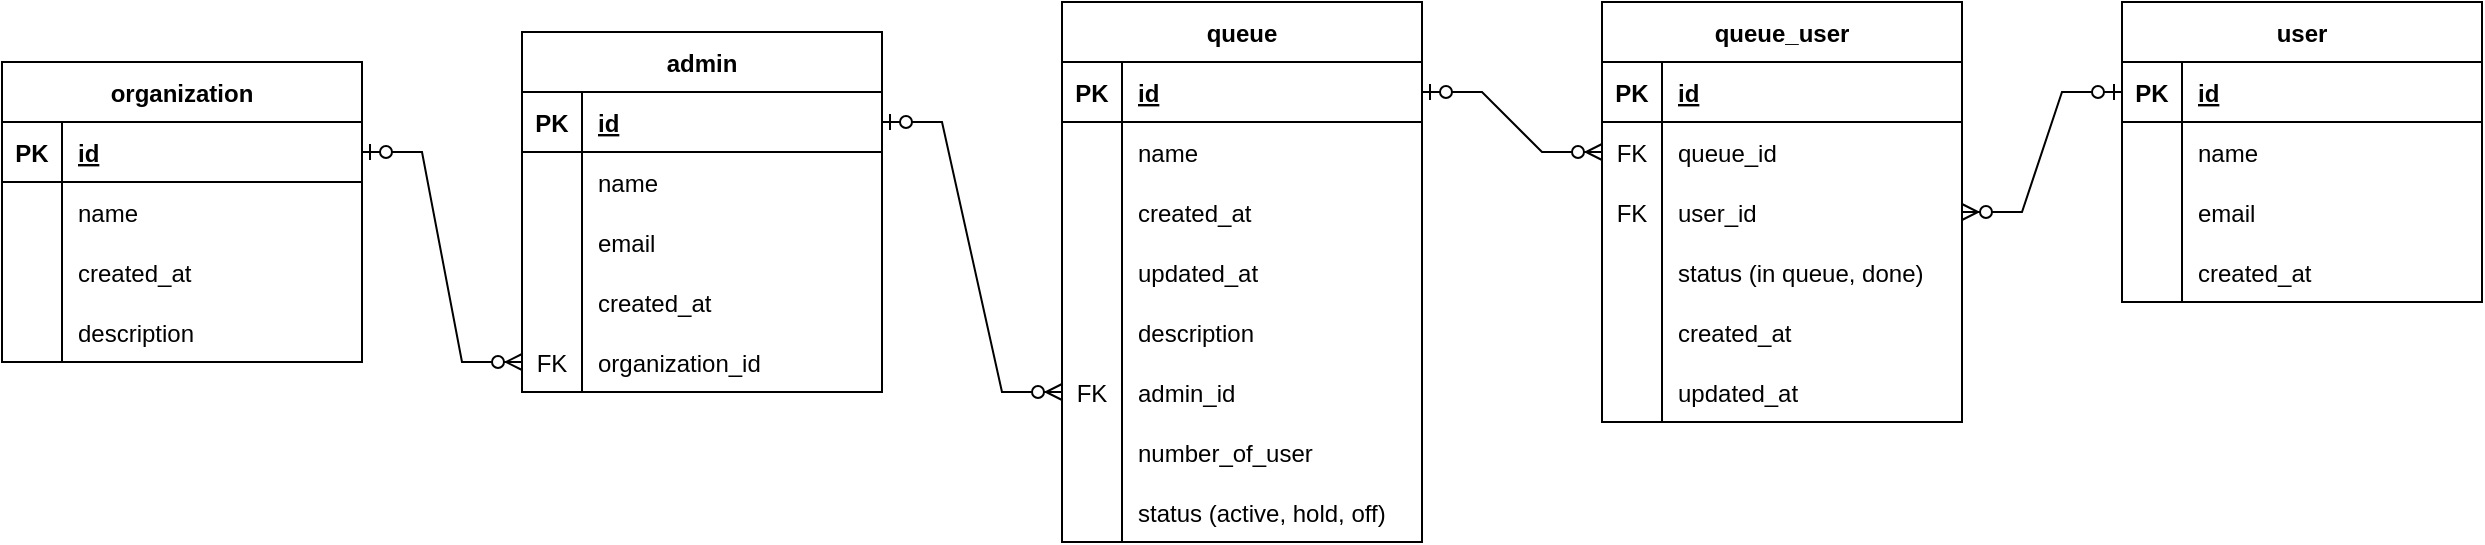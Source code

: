 <mxfile version="20.0.4" type="device"><diagram id="3lheIwEFDr9zylDpvcpq" name="Page-1"><mxGraphModel dx="2427" dy="1023" grid="1" gridSize="10" guides="1" tooltips="1" connect="1" arrows="1" fold="1" page="1" pageScale="1" pageWidth="850" pageHeight="1100" math="0" shadow="0"><root><mxCell id="0"/><mxCell id="1" parent="0"/><mxCell id="v7TpdpNfe6Ck_e-0C7s3-78" value="queue" style="shape=table;startSize=30;container=1;collapsible=1;childLayout=tableLayout;fixedRows=1;rowLines=0;fontStyle=1;align=center;resizeLast=1;" parent="1" vertex="1"><mxGeometry x="500" y="220" width="180" height="270" as="geometry"/></mxCell><mxCell id="v7TpdpNfe6Ck_e-0C7s3-79" value="" style="shape=tableRow;horizontal=0;startSize=0;swimlaneHead=0;swimlaneBody=0;fillColor=none;collapsible=0;dropTarget=0;points=[[0,0.5],[1,0.5]];portConstraint=eastwest;top=0;left=0;right=0;bottom=1;" parent="v7TpdpNfe6Ck_e-0C7s3-78" vertex="1"><mxGeometry y="30" width="180" height="30" as="geometry"/></mxCell><mxCell id="v7TpdpNfe6Ck_e-0C7s3-80" value="PK" style="shape=partialRectangle;connectable=0;fillColor=none;top=0;left=0;bottom=0;right=0;fontStyle=1;overflow=hidden;" parent="v7TpdpNfe6Ck_e-0C7s3-79" vertex="1"><mxGeometry width="30" height="30" as="geometry"><mxRectangle width="30" height="30" as="alternateBounds"/></mxGeometry></mxCell><mxCell id="v7TpdpNfe6Ck_e-0C7s3-81" value="id" style="shape=partialRectangle;connectable=0;fillColor=none;top=0;left=0;bottom=0;right=0;align=left;spacingLeft=6;fontStyle=5;overflow=hidden;" parent="v7TpdpNfe6Ck_e-0C7s3-79" vertex="1"><mxGeometry x="30" width="150" height="30" as="geometry"><mxRectangle width="150" height="30" as="alternateBounds"/></mxGeometry></mxCell><mxCell id="v7TpdpNfe6Ck_e-0C7s3-82" value="" style="shape=tableRow;horizontal=0;startSize=0;swimlaneHead=0;swimlaneBody=0;fillColor=none;collapsible=0;dropTarget=0;points=[[0,0.5],[1,0.5]];portConstraint=eastwest;top=0;left=0;right=0;bottom=0;" parent="v7TpdpNfe6Ck_e-0C7s3-78" vertex="1"><mxGeometry y="60" width="180" height="30" as="geometry"/></mxCell><mxCell id="v7TpdpNfe6Ck_e-0C7s3-83" value="" style="shape=partialRectangle;connectable=0;fillColor=none;top=0;left=0;bottom=0;right=0;editable=1;overflow=hidden;" parent="v7TpdpNfe6Ck_e-0C7s3-82" vertex="1"><mxGeometry width="30" height="30" as="geometry"><mxRectangle width="30" height="30" as="alternateBounds"/></mxGeometry></mxCell><mxCell id="v7TpdpNfe6Ck_e-0C7s3-84" value="name" style="shape=partialRectangle;connectable=0;fillColor=none;top=0;left=0;bottom=0;right=0;align=left;spacingLeft=6;overflow=hidden;" parent="v7TpdpNfe6Ck_e-0C7s3-82" vertex="1"><mxGeometry x="30" width="150" height="30" as="geometry"><mxRectangle width="150" height="30" as="alternateBounds"/></mxGeometry></mxCell><mxCell id="v7TpdpNfe6Ck_e-0C7s3-85" value="" style="shape=tableRow;horizontal=0;startSize=0;swimlaneHead=0;swimlaneBody=0;fillColor=none;collapsible=0;dropTarget=0;points=[[0,0.5],[1,0.5]];portConstraint=eastwest;top=0;left=0;right=0;bottom=0;" parent="v7TpdpNfe6Ck_e-0C7s3-78" vertex="1"><mxGeometry y="90" width="180" height="30" as="geometry"/></mxCell><mxCell id="v7TpdpNfe6Ck_e-0C7s3-86" value="" style="shape=partialRectangle;connectable=0;fillColor=none;top=0;left=0;bottom=0;right=0;editable=1;overflow=hidden;" parent="v7TpdpNfe6Ck_e-0C7s3-85" vertex="1"><mxGeometry width="30" height="30" as="geometry"><mxRectangle width="30" height="30" as="alternateBounds"/></mxGeometry></mxCell><mxCell id="v7TpdpNfe6Ck_e-0C7s3-87" value="created_at" style="shape=partialRectangle;connectable=0;fillColor=none;top=0;left=0;bottom=0;right=0;align=left;spacingLeft=6;overflow=hidden;" parent="v7TpdpNfe6Ck_e-0C7s3-85" vertex="1"><mxGeometry x="30" width="150" height="30" as="geometry"><mxRectangle width="150" height="30" as="alternateBounds"/></mxGeometry></mxCell><mxCell id="v7TpdpNfe6Ck_e-0C7s3-223" style="shape=tableRow;horizontal=0;startSize=0;swimlaneHead=0;swimlaneBody=0;fillColor=none;collapsible=0;dropTarget=0;points=[[0,0.5],[1,0.5]];portConstraint=eastwest;top=0;left=0;right=0;bottom=0;" parent="v7TpdpNfe6Ck_e-0C7s3-78" vertex="1"><mxGeometry y="120" width="180" height="30" as="geometry"/></mxCell><mxCell id="v7TpdpNfe6Ck_e-0C7s3-224" style="shape=partialRectangle;connectable=0;fillColor=none;top=0;left=0;bottom=0;right=0;editable=1;overflow=hidden;" parent="v7TpdpNfe6Ck_e-0C7s3-223" vertex="1"><mxGeometry width="30" height="30" as="geometry"><mxRectangle width="30" height="30" as="alternateBounds"/></mxGeometry></mxCell><mxCell id="v7TpdpNfe6Ck_e-0C7s3-225" value="updated_at" style="shape=partialRectangle;connectable=0;fillColor=none;top=0;left=0;bottom=0;right=0;align=left;spacingLeft=6;overflow=hidden;" parent="v7TpdpNfe6Ck_e-0C7s3-223" vertex="1"><mxGeometry x="30" width="150" height="30" as="geometry"><mxRectangle width="150" height="30" as="alternateBounds"/></mxGeometry></mxCell><mxCell id="v7TpdpNfe6Ck_e-0C7s3-88" value="" style="shape=tableRow;horizontal=0;startSize=0;swimlaneHead=0;swimlaneBody=0;fillColor=none;collapsible=0;dropTarget=0;points=[[0,0.5],[1,0.5]];portConstraint=eastwest;top=0;left=0;right=0;bottom=0;" parent="v7TpdpNfe6Ck_e-0C7s3-78" vertex="1"><mxGeometry y="150" width="180" height="30" as="geometry"/></mxCell><mxCell id="v7TpdpNfe6Ck_e-0C7s3-89" value="" style="shape=partialRectangle;connectable=0;fillColor=none;top=0;left=0;bottom=0;right=0;editable=1;overflow=hidden;" parent="v7TpdpNfe6Ck_e-0C7s3-88" vertex="1"><mxGeometry width="30" height="30" as="geometry"><mxRectangle width="30" height="30" as="alternateBounds"/></mxGeometry></mxCell><mxCell id="v7TpdpNfe6Ck_e-0C7s3-90" value="description" style="shape=partialRectangle;connectable=0;fillColor=none;top=0;left=0;bottom=0;right=0;align=left;spacingLeft=6;overflow=hidden;" parent="v7TpdpNfe6Ck_e-0C7s3-88" vertex="1"><mxGeometry x="30" width="150" height="30" as="geometry"><mxRectangle width="150" height="30" as="alternateBounds"/></mxGeometry></mxCell><mxCell id="v7TpdpNfe6Ck_e-0C7s3-105" style="shape=tableRow;horizontal=0;startSize=0;swimlaneHead=0;swimlaneBody=0;fillColor=none;collapsible=0;dropTarget=0;points=[[0,0.5],[1,0.5]];portConstraint=eastwest;top=0;left=0;right=0;bottom=0;" parent="v7TpdpNfe6Ck_e-0C7s3-78" vertex="1"><mxGeometry y="180" width="180" height="30" as="geometry"/></mxCell><mxCell id="v7TpdpNfe6Ck_e-0C7s3-106" value="FK" style="shape=partialRectangle;connectable=0;fillColor=none;top=0;left=0;bottom=0;right=0;editable=1;overflow=hidden;" parent="v7TpdpNfe6Ck_e-0C7s3-105" vertex="1"><mxGeometry width="30" height="30" as="geometry"><mxRectangle width="30" height="30" as="alternateBounds"/></mxGeometry></mxCell><mxCell id="v7TpdpNfe6Ck_e-0C7s3-107" value="admin_id" style="shape=partialRectangle;connectable=0;fillColor=none;top=0;left=0;bottom=0;right=0;align=left;spacingLeft=6;overflow=hidden;" parent="v7TpdpNfe6Ck_e-0C7s3-105" vertex="1"><mxGeometry x="30" width="150" height="30" as="geometry"><mxRectangle width="150" height="30" as="alternateBounds"/></mxGeometry></mxCell><mxCell id="v7TpdpNfe6Ck_e-0C7s3-120" style="shape=tableRow;horizontal=0;startSize=0;swimlaneHead=0;swimlaneBody=0;fillColor=none;collapsible=0;dropTarget=0;points=[[0,0.5],[1,0.5]];portConstraint=eastwest;top=0;left=0;right=0;bottom=0;" parent="v7TpdpNfe6Ck_e-0C7s3-78" vertex="1"><mxGeometry y="210" width="180" height="30" as="geometry"/></mxCell><mxCell id="v7TpdpNfe6Ck_e-0C7s3-121" style="shape=partialRectangle;connectable=0;fillColor=none;top=0;left=0;bottom=0;right=0;editable=1;overflow=hidden;" parent="v7TpdpNfe6Ck_e-0C7s3-120" vertex="1"><mxGeometry width="30" height="30" as="geometry"><mxRectangle width="30" height="30" as="alternateBounds"/></mxGeometry></mxCell><mxCell id="v7TpdpNfe6Ck_e-0C7s3-122" value="number_of_user" style="shape=partialRectangle;connectable=0;fillColor=none;top=0;left=0;bottom=0;right=0;align=left;spacingLeft=6;overflow=hidden;" parent="v7TpdpNfe6Ck_e-0C7s3-120" vertex="1"><mxGeometry x="30" width="150" height="30" as="geometry"><mxRectangle width="150" height="30" as="alternateBounds"/></mxGeometry></mxCell><mxCell id="v7TpdpNfe6Ck_e-0C7s3-123" style="shape=tableRow;horizontal=0;startSize=0;swimlaneHead=0;swimlaneBody=0;fillColor=none;collapsible=0;dropTarget=0;points=[[0,0.5],[1,0.5]];portConstraint=eastwest;top=0;left=0;right=0;bottom=0;" parent="v7TpdpNfe6Ck_e-0C7s3-78" vertex="1"><mxGeometry y="240" width="180" height="30" as="geometry"/></mxCell><mxCell id="v7TpdpNfe6Ck_e-0C7s3-124" style="shape=partialRectangle;connectable=0;fillColor=none;top=0;left=0;bottom=0;right=0;editable=1;overflow=hidden;" parent="v7TpdpNfe6Ck_e-0C7s3-123" vertex="1"><mxGeometry width="30" height="30" as="geometry"><mxRectangle width="30" height="30" as="alternateBounds"/></mxGeometry></mxCell><mxCell id="v7TpdpNfe6Ck_e-0C7s3-125" value="status (active, hold, off)" style="shape=partialRectangle;connectable=0;fillColor=none;top=0;left=0;bottom=0;right=0;align=left;spacingLeft=6;overflow=hidden;" parent="v7TpdpNfe6Ck_e-0C7s3-123" vertex="1"><mxGeometry x="30" width="150" height="30" as="geometry"><mxRectangle width="150" height="30" as="alternateBounds"/></mxGeometry></mxCell><mxCell id="v7TpdpNfe6Ck_e-0C7s3-126" value="admin" style="shape=table;startSize=30;container=1;collapsible=1;childLayout=tableLayout;fixedRows=1;rowLines=0;fontStyle=1;align=center;resizeLast=1;" parent="1" vertex="1"><mxGeometry x="230" y="235" width="180" height="180" as="geometry"/></mxCell><mxCell id="v7TpdpNfe6Ck_e-0C7s3-127" value="" style="shape=tableRow;horizontal=0;startSize=0;swimlaneHead=0;swimlaneBody=0;fillColor=none;collapsible=0;dropTarget=0;points=[[0,0.5],[1,0.5]];portConstraint=eastwest;top=0;left=0;right=0;bottom=1;" parent="v7TpdpNfe6Ck_e-0C7s3-126" vertex="1"><mxGeometry y="30" width="180" height="30" as="geometry"/></mxCell><mxCell id="v7TpdpNfe6Ck_e-0C7s3-128" value="PK" style="shape=partialRectangle;connectable=0;fillColor=none;top=0;left=0;bottom=0;right=0;fontStyle=1;overflow=hidden;" parent="v7TpdpNfe6Ck_e-0C7s3-127" vertex="1"><mxGeometry width="30" height="30" as="geometry"><mxRectangle width="30" height="30" as="alternateBounds"/></mxGeometry></mxCell><mxCell id="v7TpdpNfe6Ck_e-0C7s3-129" value="id" style="shape=partialRectangle;connectable=0;fillColor=none;top=0;left=0;bottom=0;right=0;align=left;spacingLeft=6;fontStyle=5;overflow=hidden;" parent="v7TpdpNfe6Ck_e-0C7s3-127" vertex="1"><mxGeometry x="30" width="150" height="30" as="geometry"><mxRectangle width="150" height="30" as="alternateBounds"/></mxGeometry></mxCell><mxCell id="v7TpdpNfe6Ck_e-0C7s3-130" value="" style="shape=tableRow;horizontal=0;startSize=0;swimlaneHead=0;swimlaneBody=0;fillColor=none;collapsible=0;dropTarget=0;points=[[0,0.5],[1,0.5]];portConstraint=eastwest;top=0;left=0;right=0;bottom=0;" parent="v7TpdpNfe6Ck_e-0C7s3-126" vertex="1"><mxGeometry y="60" width="180" height="30" as="geometry"/></mxCell><mxCell id="v7TpdpNfe6Ck_e-0C7s3-131" value="" style="shape=partialRectangle;connectable=0;fillColor=none;top=0;left=0;bottom=0;right=0;editable=1;overflow=hidden;" parent="v7TpdpNfe6Ck_e-0C7s3-130" vertex="1"><mxGeometry width="30" height="30" as="geometry"><mxRectangle width="30" height="30" as="alternateBounds"/></mxGeometry></mxCell><mxCell id="v7TpdpNfe6Ck_e-0C7s3-132" value="name" style="shape=partialRectangle;connectable=0;fillColor=none;top=0;left=0;bottom=0;right=0;align=left;spacingLeft=6;overflow=hidden;" parent="v7TpdpNfe6Ck_e-0C7s3-130" vertex="1"><mxGeometry x="30" width="150" height="30" as="geometry"><mxRectangle width="150" height="30" as="alternateBounds"/></mxGeometry></mxCell><mxCell id="v7TpdpNfe6Ck_e-0C7s3-133" value="" style="shape=tableRow;horizontal=0;startSize=0;swimlaneHead=0;swimlaneBody=0;fillColor=none;collapsible=0;dropTarget=0;points=[[0,0.5],[1,0.5]];portConstraint=eastwest;top=0;left=0;right=0;bottom=0;" parent="v7TpdpNfe6Ck_e-0C7s3-126" vertex="1"><mxGeometry y="90" width="180" height="30" as="geometry"/></mxCell><mxCell id="v7TpdpNfe6Ck_e-0C7s3-134" value="" style="shape=partialRectangle;connectable=0;fillColor=none;top=0;left=0;bottom=0;right=0;editable=1;overflow=hidden;" parent="v7TpdpNfe6Ck_e-0C7s3-133" vertex="1"><mxGeometry width="30" height="30" as="geometry"><mxRectangle width="30" height="30" as="alternateBounds"/></mxGeometry></mxCell><mxCell id="v7TpdpNfe6Ck_e-0C7s3-135" value="email" style="shape=partialRectangle;connectable=0;fillColor=none;top=0;left=0;bottom=0;right=0;align=left;spacingLeft=6;overflow=hidden;" parent="v7TpdpNfe6Ck_e-0C7s3-133" vertex="1"><mxGeometry x="30" width="150" height="30" as="geometry"><mxRectangle width="150" height="30" as="alternateBounds"/></mxGeometry></mxCell><mxCell id="v7TpdpNfe6Ck_e-0C7s3-195" style="shape=tableRow;horizontal=0;startSize=0;swimlaneHead=0;swimlaneBody=0;fillColor=none;collapsible=0;dropTarget=0;points=[[0,0.5],[1,0.5]];portConstraint=eastwest;top=0;left=0;right=0;bottom=0;" parent="v7TpdpNfe6Ck_e-0C7s3-126" vertex="1"><mxGeometry y="120" width="180" height="30" as="geometry"/></mxCell><mxCell id="v7TpdpNfe6Ck_e-0C7s3-196" style="shape=partialRectangle;connectable=0;fillColor=none;top=0;left=0;bottom=0;right=0;editable=1;overflow=hidden;" parent="v7TpdpNfe6Ck_e-0C7s3-195" vertex="1"><mxGeometry width="30" height="30" as="geometry"><mxRectangle width="30" height="30" as="alternateBounds"/></mxGeometry></mxCell><mxCell id="v7TpdpNfe6Ck_e-0C7s3-197" value="created_at" style="shape=partialRectangle;connectable=0;fillColor=none;top=0;left=0;bottom=0;right=0;align=left;spacingLeft=6;overflow=hidden;" parent="v7TpdpNfe6Ck_e-0C7s3-195" vertex="1"><mxGeometry x="30" width="150" height="30" as="geometry"><mxRectangle width="150" height="30" as="alternateBounds"/></mxGeometry></mxCell><mxCell id="v7TpdpNfe6Ck_e-0C7s3-211" style="shape=tableRow;horizontal=0;startSize=0;swimlaneHead=0;swimlaneBody=0;fillColor=none;collapsible=0;dropTarget=0;points=[[0,0.5],[1,0.5]];portConstraint=eastwest;top=0;left=0;right=0;bottom=0;" parent="v7TpdpNfe6Ck_e-0C7s3-126" vertex="1"><mxGeometry y="150" width="180" height="30" as="geometry"/></mxCell><mxCell id="v7TpdpNfe6Ck_e-0C7s3-212" value="FK" style="shape=partialRectangle;connectable=0;fillColor=none;top=0;left=0;bottom=0;right=0;editable=1;overflow=hidden;fontStyle=0" parent="v7TpdpNfe6Ck_e-0C7s3-211" vertex="1"><mxGeometry width="30" height="30" as="geometry"><mxRectangle width="30" height="30" as="alternateBounds"/></mxGeometry></mxCell><mxCell id="v7TpdpNfe6Ck_e-0C7s3-213" value="organization_id" style="shape=partialRectangle;connectable=0;fillColor=none;top=0;left=0;bottom=0;right=0;align=left;spacingLeft=6;overflow=hidden;" parent="v7TpdpNfe6Ck_e-0C7s3-211" vertex="1"><mxGeometry x="30" width="150" height="30" as="geometry"><mxRectangle width="150" height="30" as="alternateBounds"/></mxGeometry></mxCell><mxCell id="v7TpdpNfe6Ck_e-0C7s3-148" value="organization" style="shape=table;startSize=30;container=1;collapsible=1;childLayout=tableLayout;fixedRows=1;rowLines=0;fontStyle=1;align=center;resizeLast=1;" parent="1" vertex="1"><mxGeometry x="-30" y="250" width="180" height="150" as="geometry"/></mxCell><mxCell id="v7TpdpNfe6Ck_e-0C7s3-149" value="" style="shape=tableRow;horizontal=0;startSize=0;swimlaneHead=0;swimlaneBody=0;fillColor=none;collapsible=0;dropTarget=0;points=[[0,0.5],[1,0.5]];portConstraint=eastwest;top=0;left=0;right=0;bottom=1;" parent="v7TpdpNfe6Ck_e-0C7s3-148" vertex="1"><mxGeometry y="30" width="180" height="30" as="geometry"/></mxCell><mxCell id="v7TpdpNfe6Ck_e-0C7s3-150" value="PK" style="shape=partialRectangle;connectable=0;fillColor=none;top=0;left=0;bottom=0;right=0;fontStyle=1;overflow=hidden;" parent="v7TpdpNfe6Ck_e-0C7s3-149" vertex="1"><mxGeometry width="30" height="30" as="geometry"><mxRectangle width="30" height="30" as="alternateBounds"/></mxGeometry></mxCell><mxCell id="v7TpdpNfe6Ck_e-0C7s3-151" value="id" style="shape=partialRectangle;connectable=0;fillColor=none;top=0;left=0;bottom=0;right=0;align=left;spacingLeft=6;fontStyle=5;overflow=hidden;" parent="v7TpdpNfe6Ck_e-0C7s3-149" vertex="1"><mxGeometry x="30" width="150" height="30" as="geometry"><mxRectangle width="150" height="30" as="alternateBounds"/></mxGeometry></mxCell><mxCell id="v7TpdpNfe6Ck_e-0C7s3-152" value="" style="shape=tableRow;horizontal=0;startSize=0;swimlaneHead=0;swimlaneBody=0;fillColor=none;collapsible=0;dropTarget=0;points=[[0,0.5],[1,0.5]];portConstraint=eastwest;top=0;left=0;right=0;bottom=0;" parent="v7TpdpNfe6Ck_e-0C7s3-148" vertex="1"><mxGeometry y="60" width="180" height="30" as="geometry"/></mxCell><mxCell id="v7TpdpNfe6Ck_e-0C7s3-153" value="" style="shape=partialRectangle;connectable=0;fillColor=none;top=0;left=0;bottom=0;right=0;editable=1;overflow=hidden;" parent="v7TpdpNfe6Ck_e-0C7s3-152" vertex="1"><mxGeometry width="30" height="30" as="geometry"><mxRectangle width="30" height="30" as="alternateBounds"/></mxGeometry></mxCell><mxCell id="v7TpdpNfe6Ck_e-0C7s3-154" value="name" style="shape=partialRectangle;connectable=0;fillColor=none;top=0;left=0;bottom=0;right=0;align=left;spacingLeft=6;overflow=hidden;" parent="v7TpdpNfe6Ck_e-0C7s3-152" vertex="1"><mxGeometry x="30" width="150" height="30" as="geometry"><mxRectangle width="150" height="30" as="alternateBounds"/></mxGeometry></mxCell><mxCell id="v7TpdpNfe6Ck_e-0C7s3-155" value="" style="shape=tableRow;horizontal=0;startSize=0;swimlaneHead=0;swimlaneBody=0;fillColor=none;collapsible=0;dropTarget=0;points=[[0,0.5],[1,0.5]];portConstraint=eastwest;top=0;left=0;right=0;bottom=0;" parent="v7TpdpNfe6Ck_e-0C7s3-148" vertex="1"><mxGeometry y="90" width="180" height="30" as="geometry"/></mxCell><mxCell id="v7TpdpNfe6Ck_e-0C7s3-156" value="" style="shape=partialRectangle;connectable=0;fillColor=none;top=0;left=0;bottom=0;right=0;editable=1;overflow=hidden;" parent="v7TpdpNfe6Ck_e-0C7s3-155" vertex="1"><mxGeometry width="30" height="30" as="geometry"><mxRectangle width="30" height="30" as="alternateBounds"/></mxGeometry></mxCell><mxCell id="v7TpdpNfe6Ck_e-0C7s3-157" value="created_at" style="shape=partialRectangle;connectable=0;fillColor=none;top=0;left=0;bottom=0;right=0;align=left;spacingLeft=6;overflow=hidden;" parent="v7TpdpNfe6Ck_e-0C7s3-155" vertex="1"><mxGeometry x="30" width="150" height="30" as="geometry"><mxRectangle width="150" height="30" as="alternateBounds"/></mxGeometry></mxCell><mxCell id="v7TpdpNfe6Ck_e-0C7s3-158" value="" style="shape=tableRow;horizontal=0;startSize=0;swimlaneHead=0;swimlaneBody=0;fillColor=none;collapsible=0;dropTarget=0;points=[[0,0.5],[1,0.5]];portConstraint=eastwest;top=0;left=0;right=0;bottom=0;" parent="v7TpdpNfe6Ck_e-0C7s3-148" vertex="1"><mxGeometry y="120" width="180" height="30" as="geometry"/></mxCell><mxCell id="v7TpdpNfe6Ck_e-0C7s3-159" value="" style="shape=partialRectangle;connectable=0;fillColor=none;top=0;left=0;bottom=0;right=0;editable=1;overflow=hidden;" parent="v7TpdpNfe6Ck_e-0C7s3-158" vertex="1"><mxGeometry width="30" height="30" as="geometry"><mxRectangle width="30" height="30" as="alternateBounds"/></mxGeometry></mxCell><mxCell id="v7TpdpNfe6Ck_e-0C7s3-160" value="description" style="shape=partialRectangle;connectable=0;fillColor=none;top=0;left=0;bottom=0;right=0;align=left;spacingLeft=6;overflow=hidden;" parent="v7TpdpNfe6Ck_e-0C7s3-158" vertex="1"><mxGeometry x="30" width="150" height="30" as="geometry"><mxRectangle width="150" height="30" as="alternateBounds"/></mxGeometry></mxCell><mxCell id="v7TpdpNfe6Ck_e-0C7s3-170" value="user" style="shape=table;startSize=30;container=1;collapsible=1;childLayout=tableLayout;fixedRows=1;rowLines=0;fontStyle=1;align=center;resizeLast=1;" parent="1" vertex="1"><mxGeometry x="1030" y="220" width="180" height="150" as="geometry"/></mxCell><mxCell id="v7TpdpNfe6Ck_e-0C7s3-171" value="" style="shape=tableRow;horizontal=0;startSize=0;swimlaneHead=0;swimlaneBody=0;fillColor=none;collapsible=0;dropTarget=0;points=[[0,0.5],[1,0.5]];portConstraint=eastwest;top=0;left=0;right=0;bottom=1;" parent="v7TpdpNfe6Ck_e-0C7s3-170" vertex="1"><mxGeometry y="30" width="180" height="30" as="geometry"/></mxCell><mxCell id="v7TpdpNfe6Ck_e-0C7s3-172" value="PK" style="shape=partialRectangle;connectable=0;fillColor=none;top=0;left=0;bottom=0;right=0;fontStyle=1;overflow=hidden;" parent="v7TpdpNfe6Ck_e-0C7s3-171" vertex="1"><mxGeometry width="30" height="30" as="geometry"><mxRectangle width="30" height="30" as="alternateBounds"/></mxGeometry></mxCell><mxCell id="v7TpdpNfe6Ck_e-0C7s3-173" value="id" style="shape=partialRectangle;connectable=0;fillColor=none;top=0;left=0;bottom=0;right=0;align=left;spacingLeft=6;fontStyle=5;overflow=hidden;" parent="v7TpdpNfe6Ck_e-0C7s3-171" vertex="1"><mxGeometry x="30" width="150" height="30" as="geometry"><mxRectangle width="150" height="30" as="alternateBounds"/></mxGeometry></mxCell><mxCell id="v7TpdpNfe6Ck_e-0C7s3-174" value="" style="shape=tableRow;horizontal=0;startSize=0;swimlaneHead=0;swimlaneBody=0;fillColor=none;collapsible=0;dropTarget=0;points=[[0,0.5],[1,0.5]];portConstraint=eastwest;top=0;left=0;right=0;bottom=0;" parent="v7TpdpNfe6Ck_e-0C7s3-170" vertex="1"><mxGeometry y="60" width="180" height="30" as="geometry"/></mxCell><mxCell id="v7TpdpNfe6Ck_e-0C7s3-175" value="" style="shape=partialRectangle;connectable=0;fillColor=none;top=0;left=0;bottom=0;right=0;editable=1;overflow=hidden;" parent="v7TpdpNfe6Ck_e-0C7s3-174" vertex="1"><mxGeometry width="30" height="30" as="geometry"><mxRectangle width="30" height="30" as="alternateBounds"/></mxGeometry></mxCell><mxCell id="v7TpdpNfe6Ck_e-0C7s3-176" value="name" style="shape=partialRectangle;connectable=0;fillColor=none;top=0;left=0;bottom=0;right=0;align=left;spacingLeft=6;overflow=hidden;" parent="v7TpdpNfe6Ck_e-0C7s3-174" vertex="1"><mxGeometry x="30" width="150" height="30" as="geometry"><mxRectangle width="150" height="30" as="alternateBounds"/></mxGeometry></mxCell><mxCell id="v7TpdpNfe6Ck_e-0C7s3-177" value="" style="shape=tableRow;horizontal=0;startSize=0;swimlaneHead=0;swimlaneBody=0;fillColor=none;collapsible=0;dropTarget=0;points=[[0,0.5],[1,0.5]];portConstraint=eastwest;top=0;left=0;right=0;bottom=0;" parent="v7TpdpNfe6Ck_e-0C7s3-170" vertex="1"><mxGeometry y="90" width="180" height="30" as="geometry"/></mxCell><mxCell id="v7TpdpNfe6Ck_e-0C7s3-178" value="" style="shape=partialRectangle;connectable=0;fillColor=none;top=0;left=0;bottom=0;right=0;editable=1;overflow=hidden;" parent="v7TpdpNfe6Ck_e-0C7s3-177" vertex="1"><mxGeometry width="30" height="30" as="geometry"><mxRectangle width="30" height="30" as="alternateBounds"/></mxGeometry></mxCell><mxCell id="v7TpdpNfe6Ck_e-0C7s3-179" value="email" style="shape=partialRectangle;connectable=0;fillColor=none;top=0;left=0;bottom=0;right=0;align=left;spacingLeft=6;overflow=hidden;" parent="v7TpdpNfe6Ck_e-0C7s3-177" vertex="1"><mxGeometry x="30" width="150" height="30" as="geometry"><mxRectangle width="150" height="30" as="alternateBounds"/></mxGeometry></mxCell><mxCell id="v7TpdpNfe6Ck_e-0C7s3-220" style="shape=tableRow;horizontal=0;startSize=0;swimlaneHead=0;swimlaneBody=0;fillColor=none;collapsible=0;dropTarget=0;points=[[0,0.5],[1,0.5]];portConstraint=eastwest;top=0;left=0;right=0;bottom=0;" parent="v7TpdpNfe6Ck_e-0C7s3-170" vertex="1"><mxGeometry y="120" width="180" height="30" as="geometry"/></mxCell><mxCell id="v7TpdpNfe6Ck_e-0C7s3-221" style="shape=partialRectangle;connectable=0;fillColor=none;top=0;left=0;bottom=0;right=0;editable=1;overflow=hidden;" parent="v7TpdpNfe6Ck_e-0C7s3-220" vertex="1"><mxGeometry width="30" height="30" as="geometry"><mxRectangle width="30" height="30" as="alternateBounds"/></mxGeometry></mxCell><mxCell id="v7TpdpNfe6Ck_e-0C7s3-222" value="created_at" style="shape=partialRectangle;connectable=0;fillColor=none;top=0;left=0;bottom=0;right=0;align=left;spacingLeft=6;overflow=hidden;" parent="v7TpdpNfe6Ck_e-0C7s3-220" vertex="1"><mxGeometry x="30" width="150" height="30" as="geometry"><mxRectangle width="150" height="30" as="alternateBounds"/></mxGeometry></mxCell><mxCell id="v7TpdpNfe6Ck_e-0C7s3-198" value="queue_user" style="shape=table;startSize=30;container=1;collapsible=1;childLayout=tableLayout;fixedRows=1;rowLines=0;fontStyle=1;align=center;resizeLast=1;" parent="1" vertex="1"><mxGeometry x="770" y="220" width="180" height="210" as="geometry"/></mxCell><mxCell id="v7TpdpNfe6Ck_e-0C7s3-199" value="" style="shape=tableRow;horizontal=0;startSize=0;swimlaneHead=0;swimlaneBody=0;fillColor=none;collapsible=0;dropTarget=0;points=[[0,0.5],[1,0.5]];portConstraint=eastwest;top=0;left=0;right=0;bottom=1;" parent="v7TpdpNfe6Ck_e-0C7s3-198" vertex="1"><mxGeometry y="30" width="180" height="30" as="geometry"/></mxCell><mxCell id="v7TpdpNfe6Ck_e-0C7s3-200" value="PK" style="shape=partialRectangle;connectable=0;fillColor=none;top=0;left=0;bottom=0;right=0;fontStyle=1;overflow=hidden;" parent="v7TpdpNfe6Ck_e-0C7s3-199" vertex="1"><mxGeometry width="30" height="30" as="geometry"><mxRectangle width="30" height="30" as="alternateBounds"/></mxGeometry></mxCell><mxCell id="v7TpdpNfe6Ck_e-0C7s3-201" value="id" style="shape=partialRectangle;connectable=0;fillColor=none;top=0;left=0;bottom=0;right=0;align=left;spacingLeft=6;fontStyle=5;overflow=hidden;" parent="v7TpdpNfe6Ck_e-0C7s3-199" vertex="1"><mxGeometry x="30" width="150" height="30" as="geometry"><mxRectangle width="150" height="30" as="alternateBounds"/></mxGeometry></mxCell><mxCell id="v7TpdpNfe6Ck_e-0C7s3-202" value="" style="shape=tableRow;horizontal=0;startSize=0;swimlaneHead=0;swimlaneBody=0;fillColor=none;collapsible=0;dropTarget=0;points=[[0,0.5],[1,0.5]];portConstraint=eastwest;top=0;left=0;right=0;bottom=0;" parent="v7TpdpNfe6Ck_e-0C7s3-198" vertex="1"><mxGeometry y="60" width="180" height="30" as="geometry"/></mxCell><mxCell id="v7TpdpNfe6Ck_e-0C7s3-203" value="FK" style="shape=partialRectangle;connectable=0;fillColor=none;top=0;left=0;bottom=0;right=0;editable=1;overflow=hidden;" parent="v7TpdpNfe6Ck_e-0C7s3-202" vertex="1"><mxGeometry width="30" height="30" as="geometry"><mxRectangle width="30" height="30" as="alternateBounds"/></mxGeometry></mxCell><mxCell id="v7TpdpNfe6Ck_e-0C7s3-204" value="queue_id" style="shape=partialRectangle;connectable=0;fillColor=none;top=0;left=0;bottom=0;right=0;align=left;spacingLeft=6;overflow=hidden;" parent="v7TpdpNfe6Ck_e-0C7s3-202" vertex="1"><mxGeometry x="30" width="150" height="30" as="geometry"><mxRectangle width="150" height="30" as="alternateBounds"/></mxGeometry></mxCell><mxCell id="v7TpdpNfe6Ck_e-0C7s3-205" value="" style="shape=tableRow;horizontal=0;startSize=0;swimlaneHead=0;swimlaneBody=0;fillColor=none;collapsible=0;dropTarget=0;points=[[0,0.5],[1,0.5]];portConstraint=eastwest;top=0;left=0;right=0;bottom=0;" parent="v7TpdpNfe6Ck_e-0C7s3-198" vertex="1"><mxGeometry y="90" width="180" height="30" as="geometry"/></mxCell><mxCell id="v7TpdpNfe6Ck_e-0C7s3-206" value="FK" style="shape=partialRectangle;connectable=0;fillColor=none;top=0;left=0;bottom=0;right=0;editable=1;overflow=hidden;" parent="v7TpdpNfe6Ck_e-0C7s3-205" vertex="1"><mxGeometry width="30" height="30" as="geometry"><mxRectangle width="30" height="30" as="alternateBounds"/></mxGeometry></mxCell><mxCell id="v7TpdpNfe6Ck_e-0C7s3-207" value="user_id" style="shape=partialRectangle;connectable=0;fillColor=none;top=0;left=0;bottom=0;right=0;align=left;spacingLeft=6;overflow=hidden;" parent="v7TpdpNfe6Ck_e-0C7s3-205" vertex="1"><mxGeometry x="30" width="150" height="30" as="geometry"><mxRectangle width="150" height="30" as="alternateBounds"/></mxGeometry></mxCell><mxCell id="v7TpdpNfe6Ck_e-0C7s3-208" style="shape=tableRow;horizontal=0;startSize=0;swimlaneHead=0;swimlaneBody=0;fillColor=none;collapsible=0;dropTarget=0;points=[[0,0.5],[1,0.5]];portConstraint=eastwest;top=0;left=0;right=0;bottom=0;" parent="v7TpdpNfe6Ck_e-0C7s3-198" vertex="1"><mxGeometry y="120" width="180" height="30" as="geometry"/></mxCell><mxCell id="v7TpdpNfe6Ck_e-0C7s3-209" style="shape=partialRectangle;connectable=0;fillColor=none;top=0;left=0;bottom=0;right=0;editable=1;overflow=hidden;" parent="v7TpdpNfe6Ck_e-0C7s3-208" vertex="1"><mxGeometry width="30" height="30" as="geometry"><mxRectangle width="30" height="30" as="alternateBounds"/></mxGeometry></mxCell><mxCell id="v7TpdpNfe6Ck_e-0C7s3-210" value="status (in queue, done)" style="shape=partialRectangle;connectable=0;fillColor=none;top=0;left=0;bottom=0;right=0;align=left;spacingLeft=6;overflow=hidden;" parent="v7TpdpNfe6Ck_e-0C7s3-208" vertex="1"><mxGeometry x="30" width="150" height="30" as="geometry"><mxRectangle width="150" height="30" as="alternateBounds"/></mxGeometry></mxCell><mxCell id="v7TpdpNfe6Ck_e-0C7s3-214" style="shape=tableRow;horizontal=0;startSize=0;swimlaneHead=0;swimlaneBody=0;fillColor=none;collapsible=0;dropTarget=0;points=[[0,0.5],[1,0.5]];portConstraint=eastwest;top=0;left=0;right=0;bottom=0;" parent="v7TpdpNfe6Ck_e-0C7s3-198" vertex="1"><mxGeometry y="150" width="180" height="30" as="geometry"/></mxCell><mxCell id="v7TpdpNfe6Ck_e-0C7s3-215" style="shape=partialRectangle;connectable=0;fillColor=none;top=0;left=0;bottom=0;right=0;editable=1;overflow=hidden;" parent="v7TpdpNfe6Ck_e-0C7s3-214" vertex="1"><mxGeometry width="30" height="30" as="geometry"><mxRectangle width="30" height="30" as="alternateBounds"/></mxGeometry></mxCell><mxCell id="v7TpdpNfe6Ck_e-0C7s3-216" value="created_at" style="shape=partialRectangle;connectable=0;fillColor=none;top=0;left=0;bottom=0;right=0;align=left;spacingLeft=6;overflow=hidden;" parent="v7TpdpNfe6Ck_e-0C7s3-214" vertex="1"><mxGeometry x="30" width="150" height="30" as="geometry"><mxRectangle width="150" height="30" as="alternateBounds"/></mxGeometry></mxCell><mxCell id="v7TpdpNfe6Ck_e-0C7s3-217" style="shape=tableRow;horizontal=0;startSize=0;swimlaneHead=0;swimlaneBody=0;fillColor=none;collapsible=0;dropTarget=0;points=[[0,0.5],[1,0.5]];portConstraint=eastwest;top=0;left=0;right=0;bottom=0;" parent="v7TpdpNfe6Ck_e-0C7s3-198" vertex="1"><mxGeometry y="180" width="180" height="30" as="geometry"/></mxCell><mxCell id="v7TpdpNfe6Ck_e-0C7s3-218" style="shape=partialRectangle;connectable=0;fillColor=none;top=0;left=0;bottom=0;right=0;editable=1;overflow=hidden;" parent="v7TpdpNfe6Ck_e-0C7s3-217" vertex="1"><mxGeometry width="30" height="30" as="geometry"><mxRectangle width="30" height="30" as="alternateBounds"/></mxGeometry></mxCell><mxCell id="v7TpdpNfe6Ck_e-0C7s3-219" value="updated_at" style="shape=partialRectangle;connectable=0;fillColor=none;top=0;left=0;bottom=0;right=0;align=left;spacingLeft=6;overflow=hidden;" parent="v7TpdpNfe6Ck_e-0C7s3-217" vertex="1"><mxGeometry x="30" width="150" height="30" as="geometry"><mxRectangle width="150" height="30" as="alternateBounds"/></mxGeometry></mxCell><mxCell id="v7TpdpNfe6Ck_e-0C7s3-228" value="" style="edgeStyle=entityRelationEdgeStyle;fontSize=12;html=1;endArrow=ERzeroToMany;startArrow=ERzeroToOne;rounded=0;exitX=1;exitY=0.5;exitDx=0;exitDy=0;entryX=0;entryY=0.5;entryDx=0;entryDy=0;" parent="1" source="v7TpdpNfe6Ck_e-0C7s3-149" target="v7TpdpNfe6Ck_e-0C7s3-211" edge="1"><mxGeometry width="100" height="100" relative="1" as="geometry"><mxPoint x="240" y="370" as="sourcePoint"/><mxPoint x="340" y="270" as="targetPoint"/></mxGeometry></mxCell><mxCell id="v7TpdpNfe6Ck_e-0C7s3-229" value="" style="edgeStyle=entityRelationEdgeStyle;fontSize=12;html=1;endArrow=ERzeroToMany;startArrow=ERzeroToOne;rounded=0;exitX=1;exitY=0.5;exitDx=0;exitDy=0;entryX=0;entryY=0.5;entryDx=0;entryDy=0;" parent="1" source="v7TpdpNfe6Ck_e-0C7s3-127" target="v7TpdpNfe6Ck_e-0C7s3-105" edge="1"><mxGeometry width="100" height="100" relative="1" as="geometry"><mxPoint x="420" y="190" as="sourcePoint"/><mxPoint x="500" y="190" as="targetPoint"/></mxGeometry></mxCell><mxCell id="v7TpdpNfe6Ck_e-0C7s3-230" value="" style="edgeStyle=entityRelationEdgeStyle;fontSize=12;html=1;endArrow=ERzeroToMany;startArrow=ERzeroToOne;rounded=0;exitX=1;exitY=0.5;exitDx=0;exitDy=0;entryX=0;entryY=0.5;entryDx=0;entryDy=0;" parent="1" source="v7TpdpNfe6Ck_e-0C7s3-79" target="v7TpdpNfe6Ck_e-0C7s3-202" edge="1"><mxGeometry width="100" height="100" relative="1" as="geometry"><mxPoint x="410" y="275" as="sourcePoint"/><mxPoint x="510" y="425.0" as="targetPoint"/></mxGeometry></mxCell><mxCell id="v7TpdpNfe6Ck_e-0C7s3-231" value="" style="edgeStyle=entityRelationEdgeStyle;fontSize=12;html=1;endArrow=ERzeroToMany;startArrow=ERzeroToOne;rounded=0;exitX=0;exitY=0.5;exitDx=0;exitDy=0;entryX=1;entryY=0.5;entryDx=0;entryDy=0;" parent="1" source="v7TpdpNfe6Ck_e-0C7s3-171" target="v7TpdpNfe6Ck_e-0C7s3-205" edge="1"><mxGeometry width="100" height="100" relative="1" as="geometry"><mxPoint x="1030" y="420" as="sourcePoint"/><mxPoint x="1130" y="570.0" as="targetPoint"/></mxGeometry></mxCell></root></mxGraphModel></diagram></mxfile>